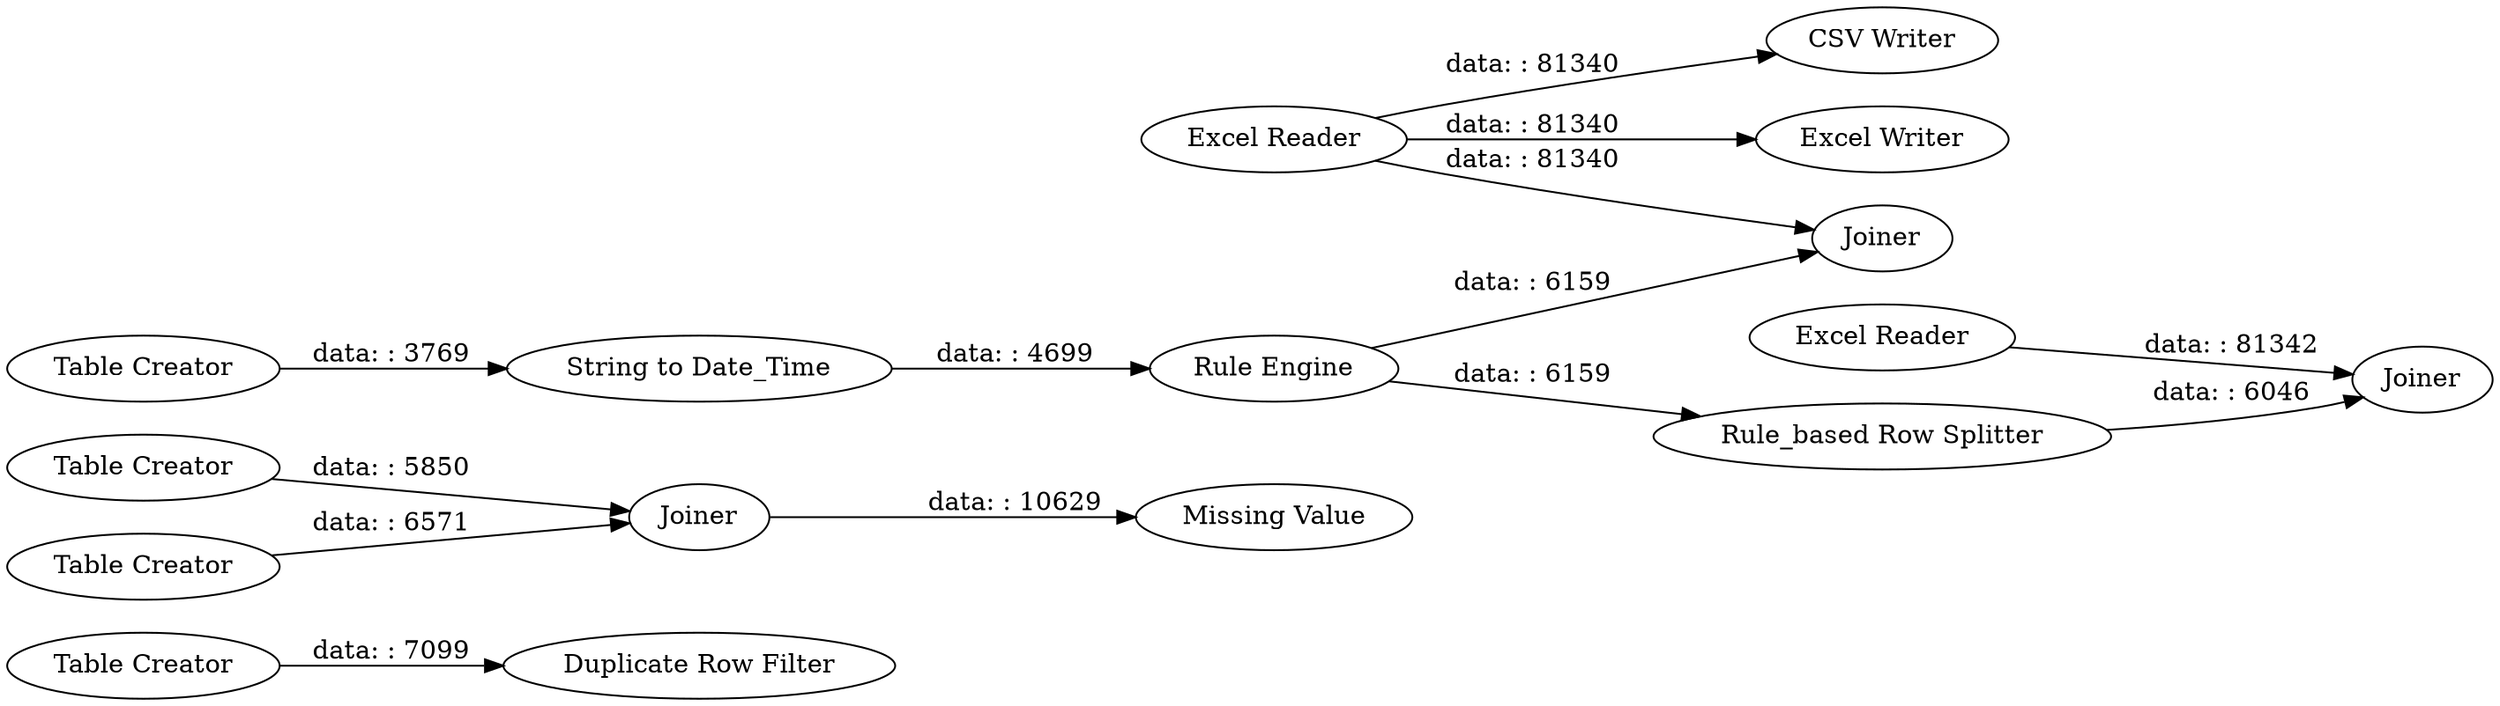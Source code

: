 digraph {
	"-4961944341360587711_17" [label="Duplicate Row Filter"]
	"-4961944341360587711_14" [label="Missing Value"]
	"-4961944341360587711_18" [label="Table Creator"]
	"-4961944341360587711_6" [label="Rule Engine"]
	"-4961944341360587711_4" [label="Table Creator"]
	"-4961944341360587711_13" [label=Joiner]
	"-4961944341360587711_21" [label="CSV Writer"]
	"-4961944341360587711_12" [label="Table Creator"]
	"-4961944341360587711_7" [label="String to Date_Time"]
	"-4961944341360587711_22" [label="Excel Reader"]
	"-4961944341360587711_1" [label="Excel Reader"]
	"-4961944341360587711_11" [label="Table Creator"]
	"-4961944341360587711_20" [label="Excel Writer"]
	"-4961944341360587711_8" [label=Joiner]
	"-4961944341360587711_10" [label="Rule_based Row Splitter"]
	"-4961944341360587711_23" [label=Joiner]
	"-4961944341360587711_1" -> "-4961944341360587711_21" [label="data: : 81340"]
	"-4961944341360587711_1" -> "-4961944341360587711_20" [label="data: : 81340"]
	"-4961944341360587711_22" -> "-4961944341360587711_23" [label="data: : 81342"]
	"-4961944341360587711_6" -> "-4961944341360587711_8" [label="data: : 6159"]
	"-4961944341360587711_7" -> "-4961944341360587711_6" [label="data: : 4699"]
	"-4961944341360587711_4" -> "-4961944341360587711_7" [label="data: : 3769"]
	"-4961944341360587711_1" -> "-4961944341360587711_8" [label="data: : 81340"]
	"-4961944341360587711_12" -> "-4961944341360587711_13" [label="data: : 5850"]
	"-4961944341360587711_13" -> "-4961944341360587711_14" [label="data: : 10629"]
	"-4961944341360587711_18" -> "-4961944341360587711_17" [label="data: : 7099"]
	"-4961944341360587711_11" -> "-4961944341360587711_13" [label="data: : 6571"]
	"-4961944341360587711_6" -> "-4961944341360587711_10" [label="data: : 6159"]
	"-4961944341360587711_10" -> "-4961944341360587711_23" [label="data: : 6046"]
	rankdir=LR
}
